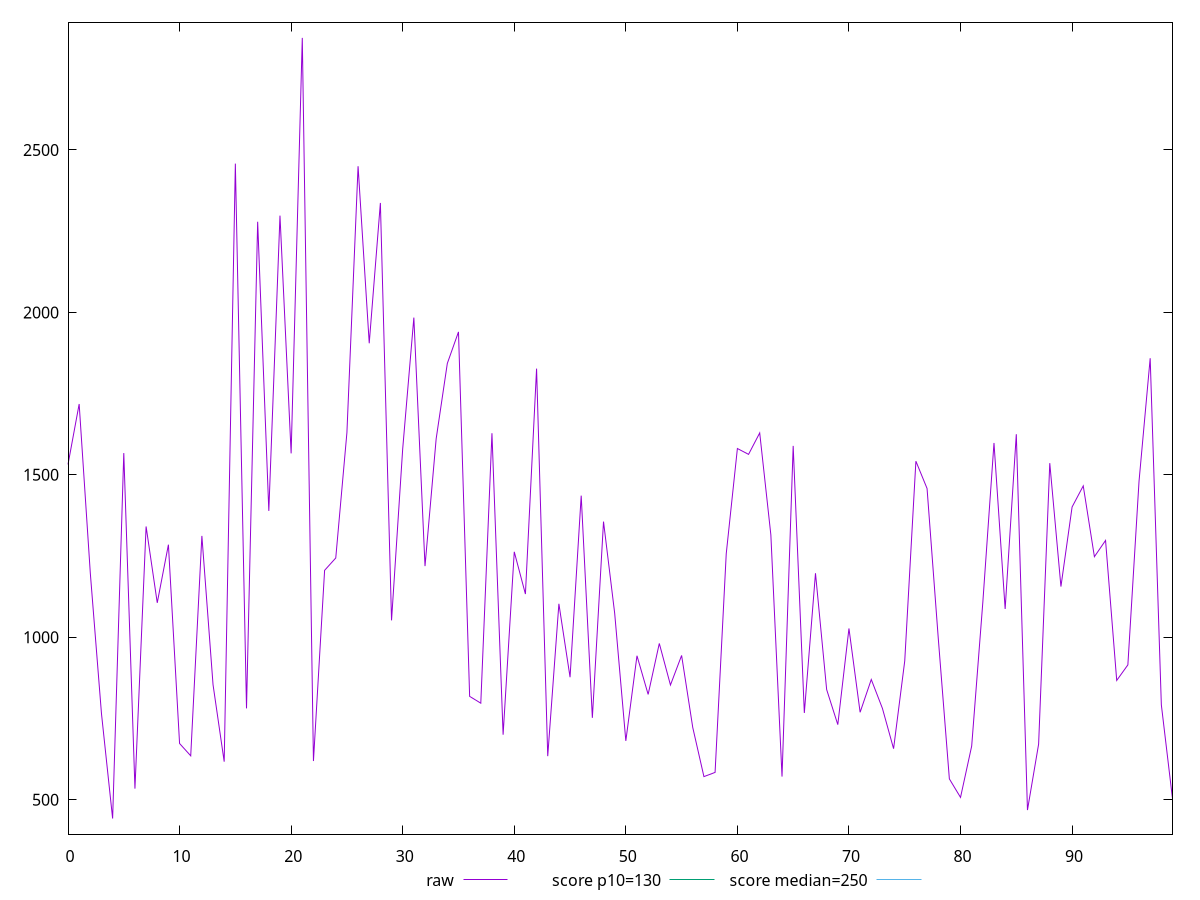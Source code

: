 reset

$raw <<EOF
0 1532.0000000000018
1 1718.0000000000036
2 1197.0000000000018
3 764.9999999999991
4 442.0000000000009
5 1567.0000000000018
6 533.9999999999991
7 1341
8 1106.000000000001
9 1285
10 673
11 634.9999999999991
12 1312.000000000001
13 854
14 616.9999999999991
15 2458
16 780.9999999999982
17 2278.9999999999945
18 1389
19 2298.0000000000036
20 1565.9999999999973
21 2845.0000000000027
22 619
23 1206.0000000000036
24 1244
25 1630.0000000000018
26 2449.999999999998
27 1904.999999999999
28 2336.999999999998
29 1052
30 1579.9999999999973
31 1984.0000000000055
32 1219.0000000000027
33 1611
34 1842.999999999999
35 1940
36 818
37 797.0000000000009
38 1627.9999999999982
39 700
40 1263.000000000001
41 1132.999999999999
42 1827.0000000000018
43 634
44 1103.000000000001
45 877
46 1436.0000000000018
47 752.0000000000009
48 1356.000000000001
49 1073.9999999999982
50 681
51 943.0000000000009
52 824.0000000000018
53 980.9999999999982
54 852.9999999999991
55 944.0000000000009
56 722.0000000000009
57 571
58 584
59 1256.9999999999982
60 1581.000000000001
61 1562.9999999999982
62 1629
63 1315
64 571.0000000000009
65 1589.0000000000018
66 766.9999999999982
67 1196.999999999999
68 839
69 731.0000000000009
70 1027
71 769
72 869.9999999999991
73 781
74 657
75 927.0000000000009
76 1542.0000000000018
77 1458.000000000001
78 999
79 564
80 506.9999999999991
81 665.0000000000009
82 1108
83 1598.0000000000018
84 1087
85 1625
86 468.0000000000009
87 671.0000000000009
88 1536.0000000000018
89 1156
90 1401.0000000000018
91 1466.000000000001
92 1248.0000000000018
93 1297.999999999999
94 867.0000000000009
95 915
96 1479.9999999999973
97 1859
98 792.0000000000009
99 502.9999999999991
EOF

set key outside below
set xrange [0:99]
set yrange [393.94000000000085:2893.0600000000027]
set trange [393.94000000000085:2893.0600000000027]
set terminal svg size 640, 500 enhanced background rgb 'white'
set output "report_00015_2021-02-09T16-11-33.973Z/max-potential-fid/samples/pages/raw/values.svg"

plot $raw title "raw" with line, \
     130 title "score p10=130", \
     250 title "score median=250"

reset
